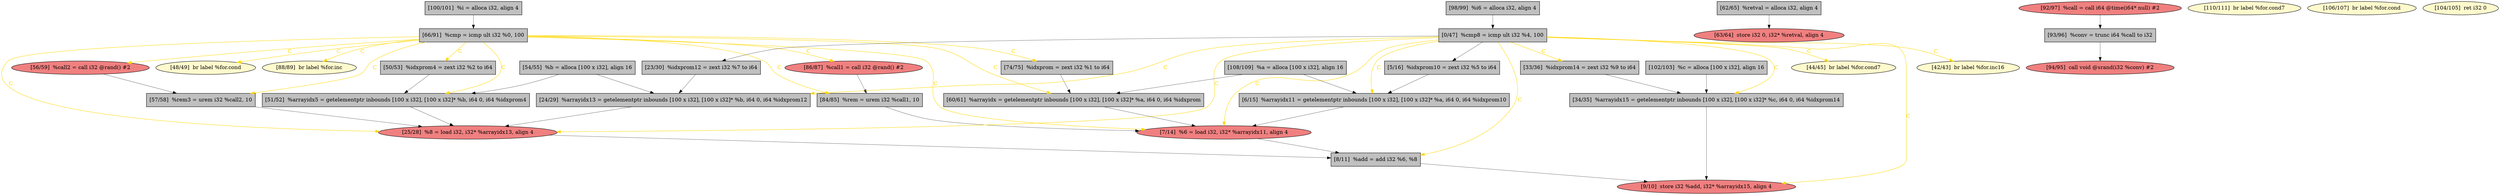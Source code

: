 
digraph G {


node148 [fillcolor=grey,label="[24/29]  %arrayidx13 = getelementptr inbounds [100 x i32], [100 x i32]* %b, i64 0, i64 %idxprom12",shape=rectangle,style=filled ]
node127 [fillcolor=lightcoral,label="[86/87]  %call1 = call i32 @rand() #2",shape=ellipse,style=filled ]
node125 [fillcolor=grey,label="[74/75]  %idxprom = zext i32 %1 to i64",shape=rectangle,style=filled ]
node129 [fillcolor=grey,label="[62/65]  %retval = alloca i32, align 4",shape=rectangle,style=filled ]
node130 [fillcolor=grey,label="[66/91]  %cmp = icmp ult i32 %0, 100",shape=rectangle,style=filled ]
node136 [fillcolor=grey,label="[50/53]  %idxprom4 = zext i32 %2 to i64",shape=rectangle,style=filled ]
node115 [fillcolor=lightcoral,label="[25/28]  %8 = load i32, i32* %arrayidx13, align 4",shape=ellipse,style=filled ]
node124 [fillcolor=lightcoral,label="[92/97]  %call = call i64 @time(i64* null) #2",shape=ellipse,style=filled ]
node121 [fillcolor=grey,label="[84/85]  %rem = urem i32 %call1, 10",shape=rectangle,style=filled ]
node112 [fillcolor=grey,label="[8/11]  %add = add i32 %6, %8",shape=rectangle,style=filled ]
node139 [fillcolor=lightcoral,label="[63/64]  store i32 0, i32* %retval, align 4",shape=ellipse,style=filled ]
node141 [fillcolor=lemonchiffon,label="[110/111]  br label %for.cond7",shape=ellipse,style=filled ]
node119 [fillcolor=lemonchiffon,label="[106/107]  br label %for.cond",shape=ellipse,style=filled ]
node146 [fillcolor=grey,label="[23/30]  %idxprom12 = zext i32 %7 to i64",shape=rectangle,style=filled ]
node118 [fillcolor=grey,label="[34/35]  %arrayidx15 = getelementptr inbounds [100 x i32], [100 x i32]* %c, i64 0, i64 %idxprom14",shape=rectangle,style=filled ]
node123 [fillcolor=grey,label="[102/103]  %c = alloca [100 x i32], align 16",shape=rectangle,style=filled ]
node138 [fillcolor=grey,label="[0/47]  %cmp8 = icmp ult i32 %4, 100",shape=rectangle,style=filled ]
node126 [fillcolor=lemonchiffon,label="[104/105]  ret i32 0",shape=ellipse,style=filled ]
node113 [fillcolor=grey,label="[100/101]  %i = alloca i32, align 4",shape=rectangle,style=filled ]
node120 [fillcolor=grey,label="[108/109]  %a = alloca [100 x i32], align 16",shape=rectangle,style=filled ]
node117 [fillcolor=grey,label="[93/96]  %conv = trunc i64 %call to i32",shape=rectangle,style=filled ]
node143 [fillcolor=grey,label="[33/36]  %idxprom14 = zext i32 %9 to i64",shape=rectangle,style=filled ]
node114 [fillcolor=grey,label="[51/52]  %arrayidx5 = getelementptr inbounds [100 x i32], [100 x i32]* %b, i64 0, i64 %idxprom4",shape=rectangle,style=filled ]
node116 [fillcolor=grey,label="[98/99]  %i6 = alloca i32, align 4",shape=rectangle,style=filled ]
node133 [fillcolor=grey,label="[57/58]  %rem3 = urem i32 %call2, 10",shape=rectangle,style=filled ]
node128 [fillcolor=lightcoral,label="[94/95]  call void @srand(i32 %conv) #2",shape=ellipse,style=filled ]
node131 [fillcolor=grey,label="[60/61]  %arrayidx = getelementptr inbounds [100 x i32], [100 x i32]* %a, i64 0, i64 %idxprom",shape=rectangle,style=filled ]
node132 [fillcolor=lightcoral,label="[56/59]  %call2 = call i32 @rand() #2",shape=ellipse,style=filled ]
node122 [fillcolor=lightcoral,label="[9/10]  store i32 %add, i32* %arrayidx15, align 4",shape=ellipse,style=filled ]
node134 [fillcolor=lightcoral,label="[7/14]  %6 = load i32, i32* %arrayidx11, align 4",shape=ellipse,style=filled ]
node135 [fillcolor=grey,label="[54/55]  %b = alloca [100 x i32], align 16",shape=rectangle,style=filled ]
node137 [fillcolor=lemonchiffon,label="[48/49]  br label %for.cond",shape=ellipse,style=filled ]
node142 [fillcolor=grey,label="[5/16]  %idxprom10 = zext i32 %5 to i64",shape=rectangle,style=filled ]
node140 [fillcolor=lemonchiffon,label="[44/45]  br label %for.cond7",shape=ellipse,style=filled ]
node144 [fillcolor=grey,label="[6/15]  %arrayidx11 = getelementptr inbounds [100 x i32], [100 x i32]* %a, i64 0, i64 %idxprom10",shape=rectangle,style=filled ]
node145 [fillcolor=lemonchiffon,label="[88/89]  br label %for.inc",shape=ellipse,style=filled ]
node147 [fillcolor=lemonchiffon,label="[42/43]  br label %for.inc16",shape=ellipse,style=filled ]

node117->node128 [style=solid,color=black,label="",penwidth=0.5,fontcolor=black ]
node138->node134 [style=solid,color=gold,label="C",penwidth=1.0,fontcolor=gold ]
node135->node114 [style=solid,color=black,label="",penwidth=0.5,fontcolor=black ]
node134->node112 [style=solid,color=black,label="",penwidth=0.5,fontcolor=black ]
node112->node122 [style=solid,color=black,label="",penwidth=0.5,fontcolor=black ]
node132->node133 [style=solid,color=black,label="",penwidth=0.5,fontcolor=black ]
node130->node132 [style=solid,color=gold,label="C",penwidth=1.0,fontcolor=gold ]
node130->node134 [style=solid,color=gold,label="C",penwidth=1.0,fontcolor=gold ]
node130->node137 [style=solid,color=gold,label="C",penwidth=1.0,fontcolor=gold ]
node129->node139 [style=solid,color=black,label="",penwidth=0.5,fontcolor=black ]
node136->node114 [style=solid,color=black,label="",penwidth=0.5,fontcolor=black ]
node130->node145 [style=solid,color=gold,label="C",penwidth=1.0,fontcolor=gold ]
node130->node115 [style=solid,color=gold,label="C",penwidth=1.0,fontcolor=gold ]
node144->node134 [style=solid,color=black,label="",penwidth=0.5,fontcolor=black ]
node138->node112 [style=solid,color=gold,label="C",penwidth=1.0,fontcolor=gold ]
node114->node115 [style=solid,color=black,label="",penwidth=0.5,fontcolor=black ]
node138->node144 [style=solid,color=gold,label="C",penwidth=1.0,fontcolor=gold ]
node115->node112 [style=solid,color=black,label="",penwidth=0.5,fontcolor=black ]
node120->node131 [style=solid,color=black,label="",penwidth=0.5,fontcolor=black ]
node138->node118 [style=solid,color=gold,label="C",penwidth=1.0,fontcolor=gold ]
node138->node140 [style=solid,color=gold,label="C",penwidth=1.0,fontcolor=gold ]
node138->node122 [style=solid,color=gold,label="C",penwidth=1.0,fontcolor=gold ]
node120->node144 [style=solid,color=black,label="",penwidth=0.5,fontcolor=black ]
node130->node125 [style=solid,color=gold,label="C",penwidth=1.0,fontcolor=gold ]
node116->node138 [style=solid,color=black,label="",penwidth=0.5,fontcolor=black ]
node125->node131 [style=solid,color=black,label="",penwidth=0.5,fontcolor=black ]
node130->node136 [style=solid,color=gold,label="C",penwidth=1.0,fontcolor=gold ]
node138->node143 [style=solid,color=gold,label="C",penwidth=1.0,fontcolor=gold ]
node123->node118 [style=solid,color=black,label="",penwidth=0.5,fontcolor=black ]
node130->node121 [style=solid,color=gold,label="C",penwidth=1.0,fontcolor=gold ]
node142->node144 [style=solid,color=black,label="",penwidth=0.5,fontcolor=black ]
node135->node148 [style=solid,color=black,label="",penwidth=0.5,fontcolor=black ]
node146->node148 [style=solid,color=black,label="",penwidth=0.5,fontcolor=black ]
node118->node122 [style=solid,color=black,label="",penwidth=0.5,fontcolor=black ]
node127->node121 [style=solid,color=black,label="",penwidth=0.5,fontcolor=black ]
node148->node115 [style=solid,color=black,label="",penwidth=0.5,fontcolor=black ]
node133->node115 [style=solid,color=black,label="",penwidth=0.5,fontcolor=black ]
node130->node114 [style=solid,color=gold,label="C",penwidth=1.0,fontcolor=gold ]
node121->node134 [style=solid,color=black,label="",penwidth=0.5,fontcolor=black ]
node130->node131 [style=solid,color=gold,label="C",penwidth=1.0,fontcolor=gold ]
node131->node134 [style=solid,color=black,label="",penwidth=0.5,fontcolor=black ]
node124->node117 [style=solid,color=black,label="",penwidth=0.5,fontcolor=black ]
node143->node118 [style=solid,color=black,label="",penwidth=0.5,fontcolor=black ]
node138->node147 [style=solid,color=gold,label="C",penwidth=1.0,fontcolor=gold ]
node138->node148 [style=solid,color=gold,label="C",penwidth=1.0,fontcolor=gold ]
node130->node133 [style=solid,color=gold,label="C",penwidth=1.0,fontcolor=gold ]
node138->node142 [style=solid,color=black,label="",penwidth=0.5,fontcolor=black ]
node138->node146 [style=solid,color=black,label="",penwidth=0.5,fontcolor=black ]
node113->node130 [style=solid,color=black,label="",penwidth=0.5,fontcolor=black ]
node138->node115 [style=solid,color=gold,label="C",penwidth=1.0,fontcolor=gold ]
node130->node127 [style=solid,color=gold,label="C",penwidth=1.0,fontcolor=gold ]


}
